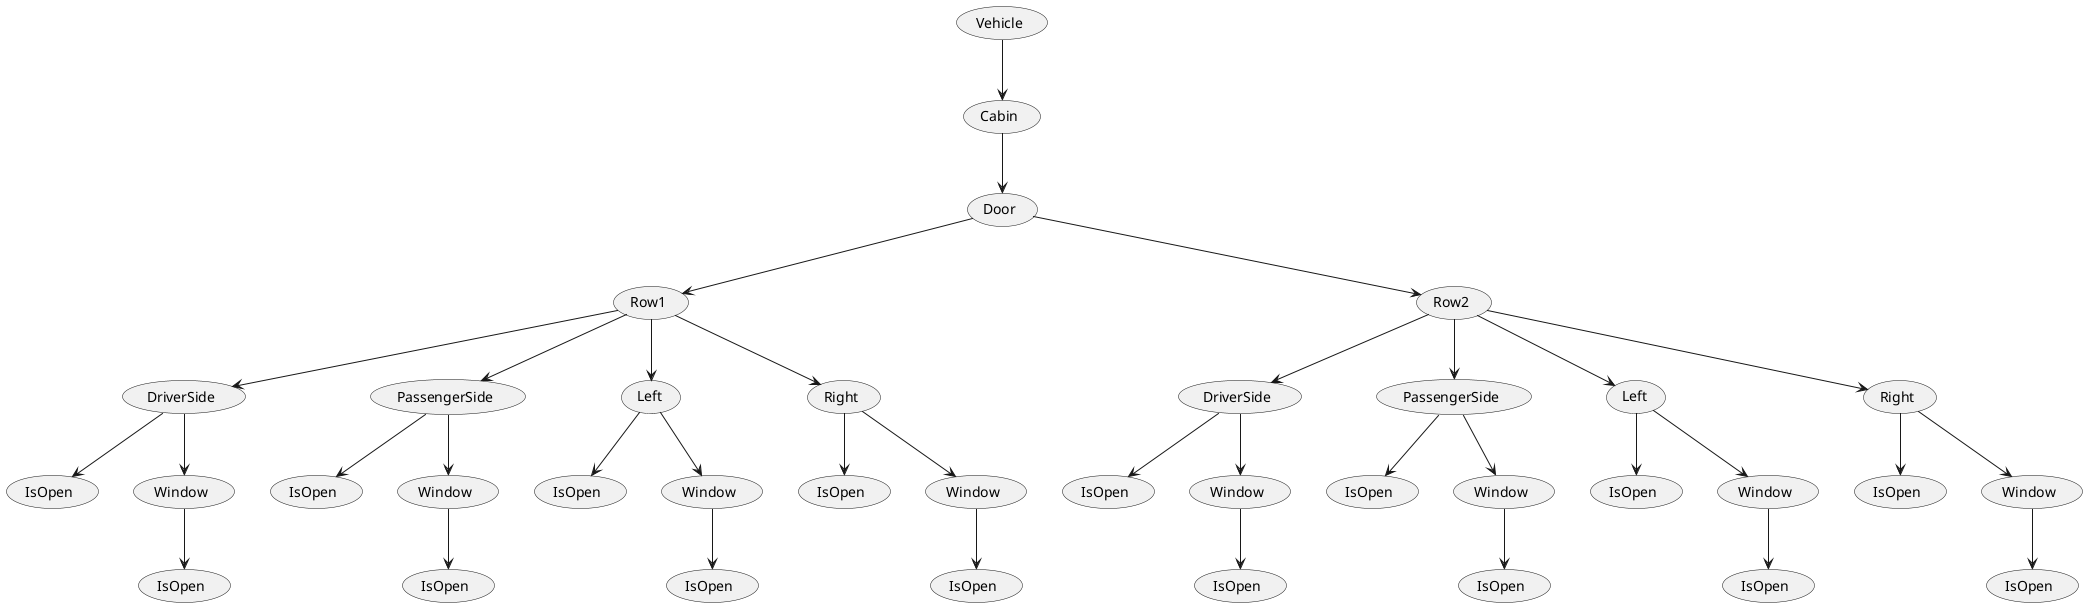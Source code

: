 @startuml

usecase Vehicle as N1
usecase Cabin as N11
N1--> N11
usecase Door as N111
N11--> N111

usecase Row1 as N111a
N111-->N111a
usecase Row2 as N111b
N111-->N111b

' Instance Level

usecase DriverSide as N111aa
usecase PassengerSide as N111ab
usecase Left as N111ac
usecase Right as N111ad
N111a-->N111aa
N111a-->N111ab
N111a-->N111ac
N111a-->N111ad

usecase DriverSide as N111ba
usecase PassengerSide as N111bb
usecase Left as N111bc
usecase Right as N111bd
N111b-->N111ba
N111b-->N111bb
N111b-->N111bc
N111b-->N111bd

' Leaf Level

usecase IsOpen as N111aa2
usecase Window as N111aa1
usecase IsOpen as N111aa11
N111aa-->N111aa1
N111aa1-->N111aa11
N111aa-->N111aa2

usecase IsOpen as N111ab2
usecase Window as N111ab1
usecase IsOpen as N111ab11
N111ab-->N111ab1
N111ab1-->N111ab11
N111ab-->N111ab2

' Left/Right for Row 1


usecase IsOpen as N111ac2
usecase Window as N111ac1
usecase IsOpen as N111ac11
N111ac-->N111ac1
N111ac1-->N111ac11
N111ac-->N111ac2

usecase IsOpen as N111ad2
usecase Window as N111ad1
usecase IsOpen as N111ad11
N111ad-->N111ad1
N111ad1-->N111ad11
N111ad-->N111ad2

' Row 2

usecase IsOpen as N111ba2
usecase Window as N111ba1
usecase IsOpen as N111ba11
N111ba-->N111ba1
N111ba1-->N111ba11
N111ba-->N111ba2

usecase IsOpen as N111bb2
usecase Window as N111bb1
usecase IsOpen as N111bb11
N111bb-->N111bb1
N111bb1-->N111bb11
N111bb-->N111bb2


' Left/Right for Row 2


usecase IsOpen as N111bc2
usecase Window as N111bc1
usecase IsOpen as N111bc11
N111bc-->N111bc1
N111bc1-->N111bc11
N111bc-->N111bc2

usecase IsOpen as N111bd2
usecase Window as N111bd1
usecase IsOpen as N111bd11
N111bd-->N111bd1
N111bd1-->N111bd11
N111bd-->N111bd2

@enduml
